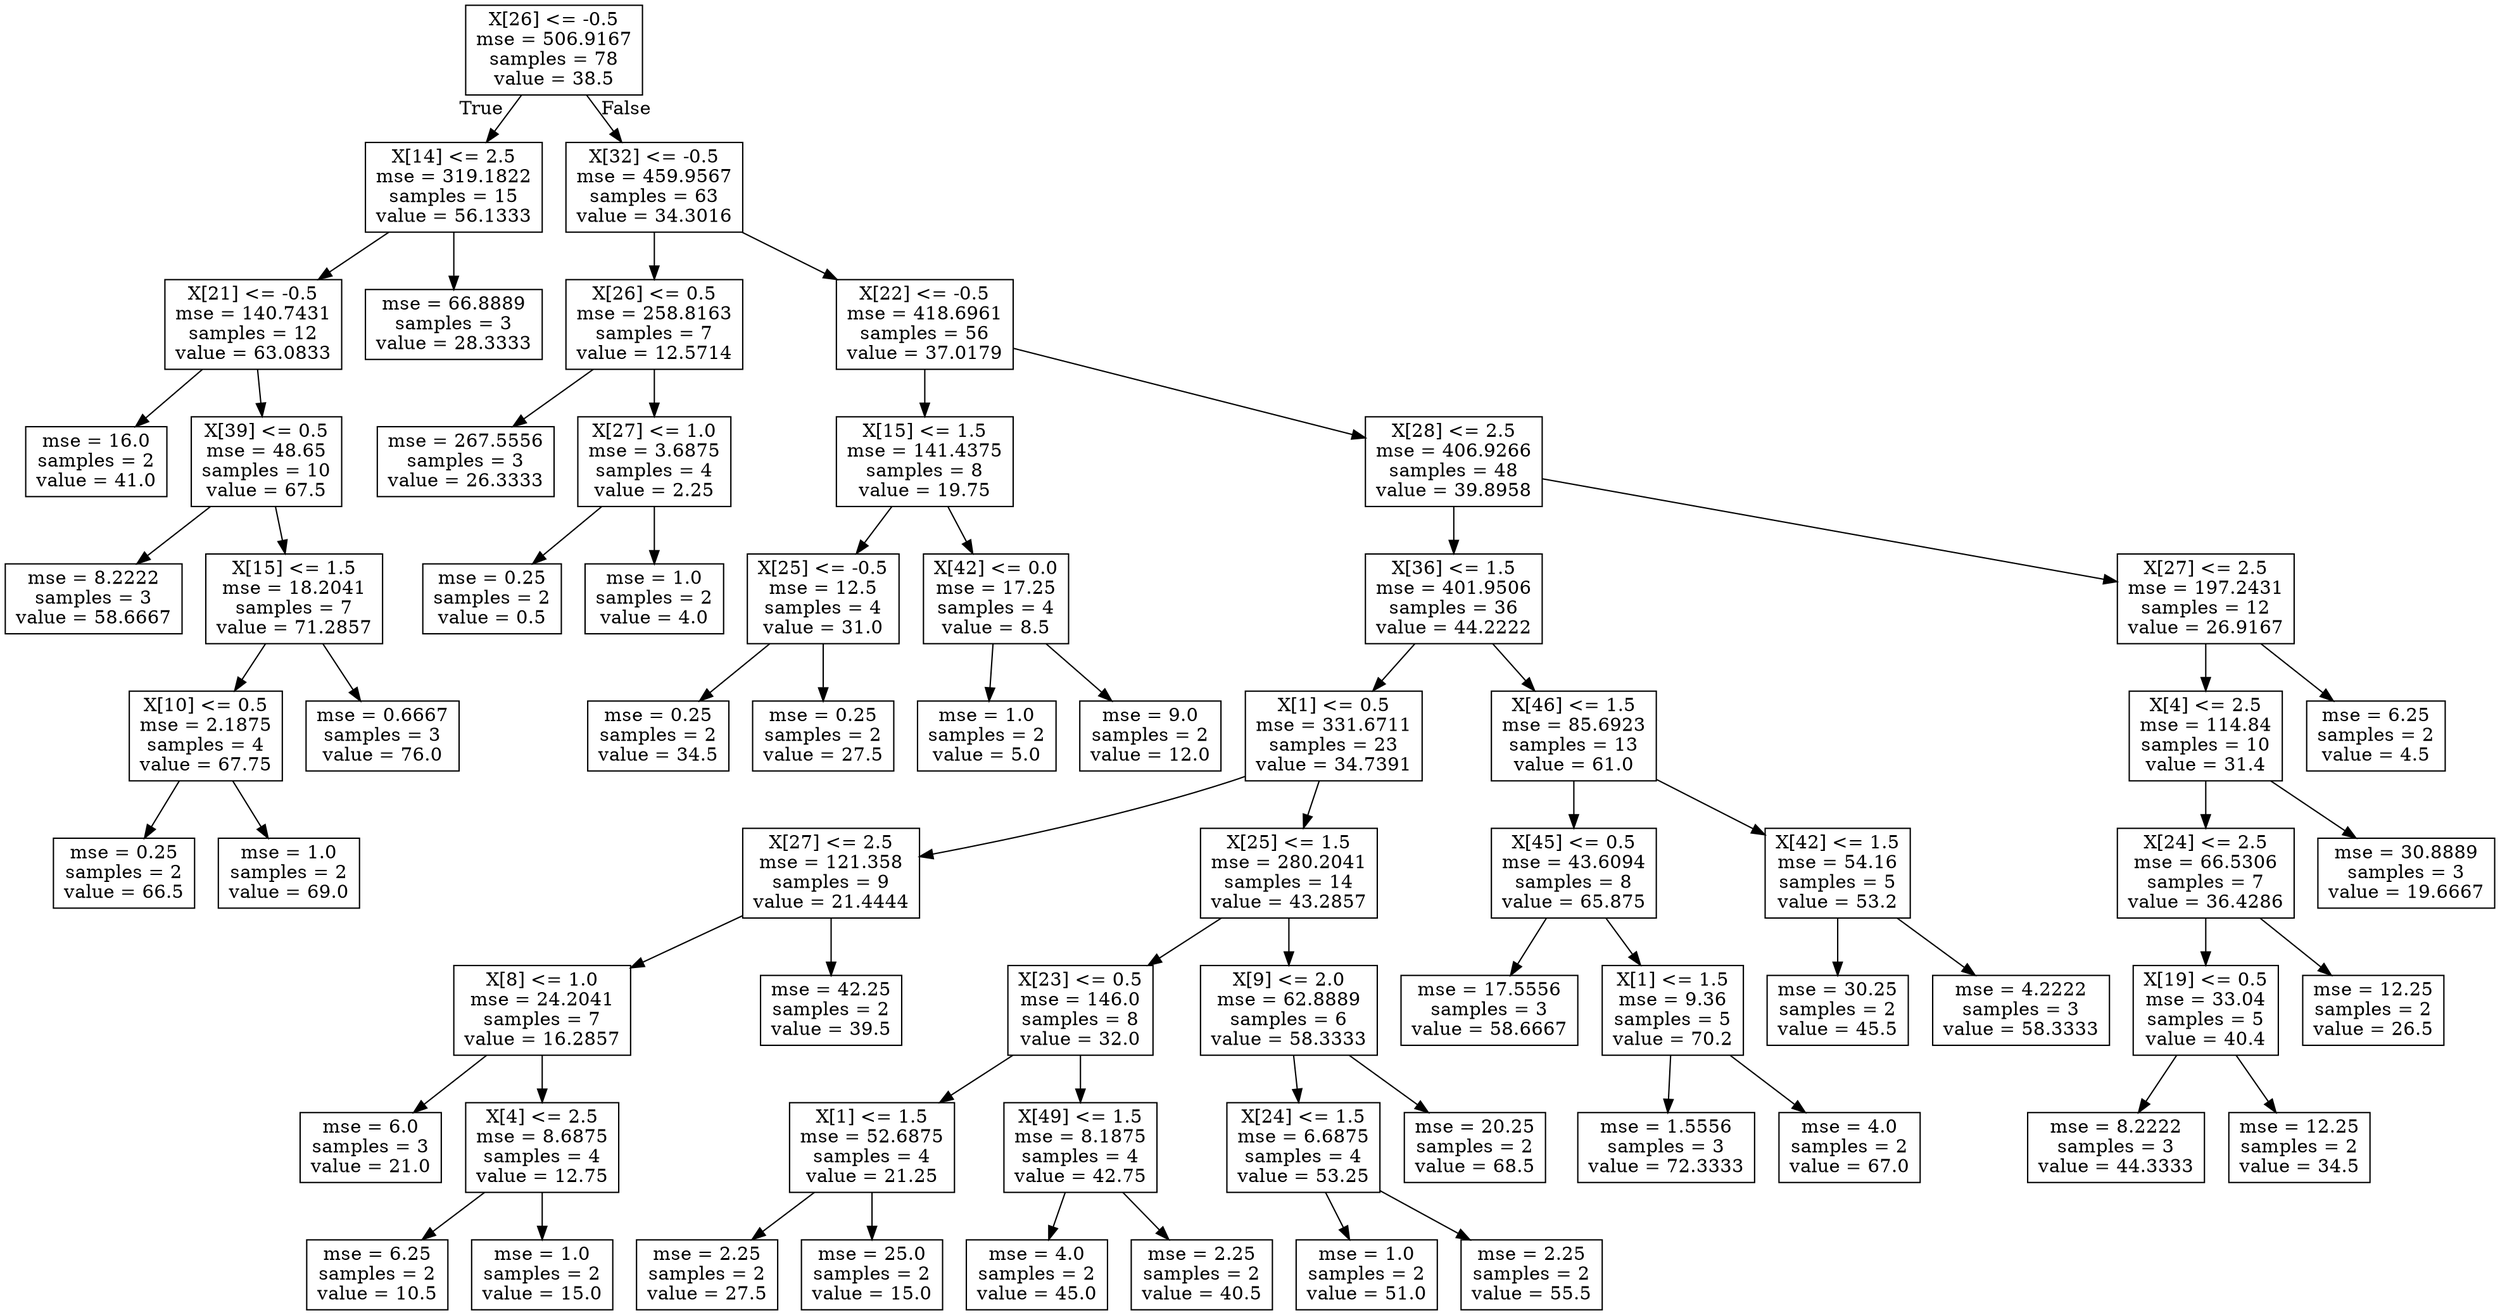 digraph Tree {
node [shape=box] ;
0 [label="X[26] <= -0.5\nmse = 506.9167\nsamples = 78\nvalue = 38.5"] ;
1 [label="X[14] <= 2.5\nmse = 319.1822\nsamples = 15\nvalue = 56.1333"] ;
0 -> 1 [labeldistance=2.5, labelangle=45, headlabel="True"] ;
2 [label="X[21] <= -0.5\nmse = 140.7431\nsamples = 12\nvalue = 63.0833"] ;
1 -> 2 ;
3 [label="mse = 16.0\nsamples = 2\nvalue = 41.0"] ;
2 -> 3 ;
4 [label="X[39] <= 0.5\nmse = 48.65\nsamples = 10\nvalue = 67.5"] ;
2 -> 4 ;
5 [label="mse = 8.2222\nsamples = 3\nvalue = 58.6667"] ;
4 -> 5 ;
6 [label="X[15] <= 1.5\nmse = 18.2041\nsamples = 7\nvalue = 71.2857"] ;
4 -> 6 ;
7 [label="X[10] <= 0.5\nmse = 2.1875\nsamples = 4\nvalue = 67.75"] ;
6 -> 7 ;
8 [label="mse = 0.25\nsamples = 2\nvalue = 66.5"] ;
7 -> 8 ;
9 [label="mse = 1.0\nsamples = 2\nvalue = 69.0"] ;
7 -> 9 ;
10 [label="mse = 0.6667\nsamples = 3\nvalue = 76.0"] ;
6 -> 10 ;
11 [label="mse = 66.8889\nsamples = 3\nvalue = 28.3333"] ;
1 -> 11 ;
12 [label="X[32] <= -0.5\nmse = 459.9567\nsamples = 63\nvalue = 34.3016"] ;
0 -> 12 [labeldistance=2.5, labelangle=-45, headlabel="False"] ;
13 [label="X[26] <= 0.5\nmse = 258.8163\nsamples = 7\nvalue = 12.5714"] ;
12 -> 13 ;
14 [label="mse = 267.5556\nsamples = 3\nvalue = 26.3333"] ;
13 -> 14 ;
15 [label="X[27] <= 1.0\nmse = 3.6875\nsamples = 4\nvalue = 2.25"] ;
13 -> 15 ;
16 [label="mse = 0.25\nsamples = 2\nvalue = 0.5"] ;
15 -> 16 ;
17 [label="mse = 1.0\nsamples = 2\nvalue = 4.0"] ;
15 -> 17 ;
18 [label="X[22] <= -0.5\nmse = 418.6961\nsamples = 56\nvalue = 37.0179"] ;
12 -> 18 ;
19 [label="X[15] <= 1.5\nmse = 141.4375\nsamples = 8\nvalue = 19.75"] ;
18 -> 19 ;
20 [label="X[25] <= -0.5\nmse = 12.5\nsamples = 4\nvalue = 31.0"] ;
19 -> 20 ;
21 [label="mse = 0.25\nsamples = 2\nvalue = 34.5"] ;
20 -> 21 ;
22 [label="mse = 0.25\nsamples = 2\nvalue = 27.5"] ;
20 -> 22 ;
23 [label="X[42] <= 0.0\nmse = 17.25\nsamples = 4\nvalue = 8.5"] ;
19 -> 23 ;
24 [label="mse = 1.0\nsamples = 2\nvalue = 5.0"] ;
23 -> 24 ;
25 [label="mse = 9.0\nsamples = 2\nvalue = 12.0"] ;
23 -> 25 ;
26 [label="X[28] <= 2.5\nmse = 406.9266\nsamples = 48\nvalue = 39.8958"] ;
18 -> 26 ;
27 [label="X[36] <= 1.5\nmse = 401.9506\nsamples = 36\nvalue = 44.2222"] ;
26 -> 27 ;
28 [label="X[1] <= 0.5\nmse = 331.6711\nsamples = 23\nvalue = 34.7391"] ;
27 -> 28 ;
29 [label="X[27] <= 2.5\nmse = 121.358\nsamples = 9\nvalue = 21.4444"] ;
28 -> 29 ;
30 [label="X[8] <= 1.0\nmse = 24.2041\nsamples = 7\nvalue = 16.2857"] ;
29 -> 30 ;
31 [label="mse = 6.0\nsamples = 3\nvalue = 21.0"] ;
30 -> 31 ;
32 [label="X[4] <= 2.5\nmse = 8.6875\nsamples = 4\nvalue = 12.75"] ;
30 -> 32 ;
33 [label="mse = 6.25\nsamples = 2\nvalue = 10.5"] ;
32 -> 33 ;
34 [label="mse = 1.0\nsamples = 2\nvalue = 15.0"] ;
32 -> 34 ;
35 [label="mse = 42.25\nsamples = 2\nvalue = 39.5"] ;
29 -> 35 ;
36 [label="X[25] <= 1.5\nmse = 280.2041\nsamples = 14\nvalue = 43.2857"] ;
28 -> 36 ;
37 [label="X[23] <= 0.5\nmse = 146.0\nsamples = 8\nvalue = 32.0"] ;
36 -> 37 ;
38 [label="X[1] <= 1.5\nmse = 52.6875\nsamples = 4\nvalue = 21.25"] ;
37 -> 38 ;
39 [label="mse = 2.25\nsamples = 2\nvalue = 27.5"] ;
38 -> 39 ;
40 [label="mse = 25.0\nsamples = 2\nvalue = 15.0"] ;
38 -> 40 ;
41 [label="X[49] <= 1.5\nmse = 8.1875\nsamples = 4\nvalue = 42.75"] ;
37 -> 41 ;
42 [label="mse = 4.0\nsamples = 2\nvalue = 45.0"] ;
41 -> 42 ;
43 [label="mse = 2.25\nsamples = 2\nvalue = 40.5"] ;
41 -> 43 ;
44 [label="X[9] <= 2.0\nmse = 62.8889\nsamples = 6\nvalue = 58.3333"] ;
36 -> 44 ;
45 [label="X[24] <= 1.5\nmse = 6.6875\nsamples = 4\nvalue = 53.25"] ;
44 -> 45 ;
46 [label="mse = 1.0\nsamples = 2\nvalue = 51.0"] ;
45 -> 46 ;
47 [label="mse = 2.25\nsamples = 2\nvalue = 55.5"] ;
45 -> 47 ;
48 [label="mse = 20.25\nsamples = 2\nvalue = 68.5"] ;
44 -> 48 ;
49 [label="X[46] <= 1.5\nmse = 85.6923\nsamples = 13\nvalue = 61.0"] ;
27 -> 49 ;
50 [label="X[45] <= 0.5\nmse = 43.6094\nsamples = 8\nvalue = 65.875"] ;
49 -> 50 ;
51 [label="mse = 17.5556\nsamples = 3\nvalue = 58.6667"] ;
50 -> 51 ;
52 [label="X[1] <= 1.5\nmse = 9.36\nsamples = 5\nvalue = 70.2"] ;
50 -> 52 ;
53 [label="mse = 1.5556\nsamples = 3\nvalue = 72.3333"] ;
52 -> 53 ;
54 [label="mse = 4.0\nsamples = 2\nvalue = 67.0"] ;
52 -> 54 ;
55 [label="X[42] <= 1.5\nmse = 54.16\nsamples = 5\nvalue = 53.2"] ;
49 -> 55 ;
56 [label="mse = 30.25\nsamples = 2\nvalue = 45.5"] ;
55 -> 56 ;
57 [label="mse = 4.2222\nsamples = 3\nvalue = 58.3333"] ;
55 -> 57 ;
58 [label="X[27] <= 2.5\nmse = 197.2431\nsamples = 12\nvalue = 26.9167"] ;
26 -> 58 ;
59 [label="X[4] <= 2.5\nmse = 114.84\nsamples = 10\nvalue = 31.4"] ;
58 -> 59 ;
60 [label="X[24] <= 2.5\nmse = 66.5306\nsamples = 7\nvalue = 36.4286"] ;
59 -> 60 ;
61 [label="X[19] <= 0.5\nmse = 33.04\nsamples = 5\nvalue = 40.4"] ;
60 -> 61 ;
62 [label="mse = 8.2222\nsamples = 3\nvalue = 44.3333"] ;
61 -> 62 ;
63 [label="mse = 12.25\nsamples = 2\nvalue = 34.5"] ;
61 -> 63 ;
64 [label="mse = 12.25\nsamples = 2\nvalue = 26.5"] ;
60 -> 64 ;
65 [label="mse = 30.8889\nsamples = 3\nvalue = 19.6667"] ;
59 -> 65 ;
66 [label="mse = 6.25\nsamples = 2\nvalue = 4.5"] ;
58 -> 66 ;
}